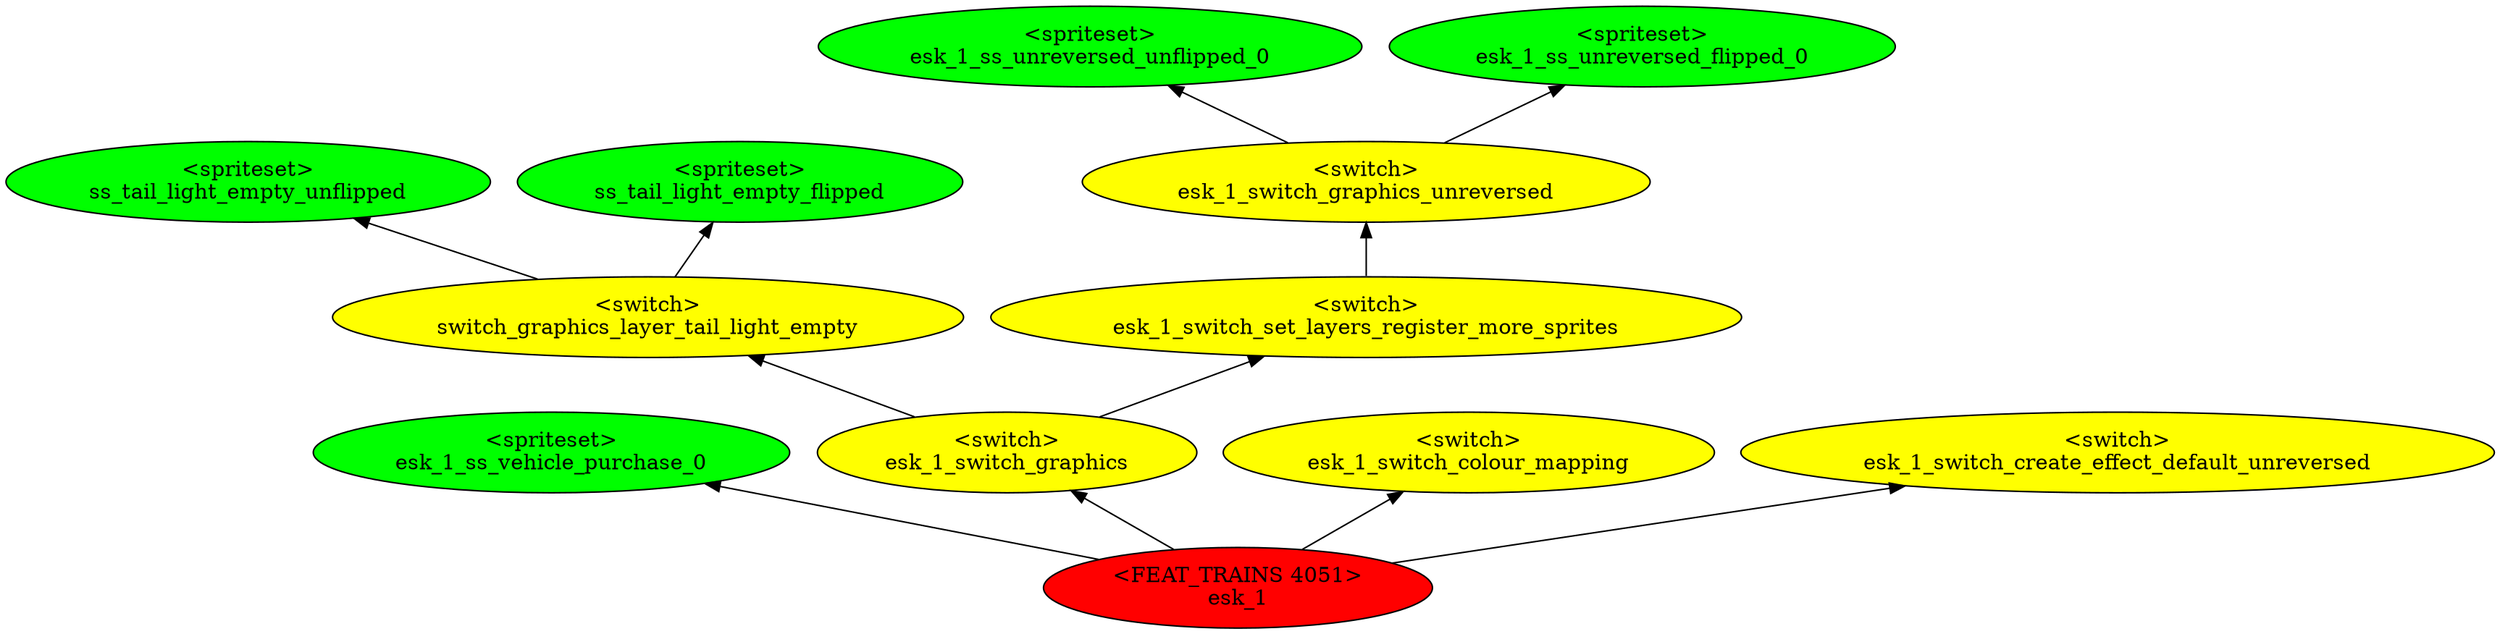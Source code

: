 digraph {
rankdir="BT"
ss_tail_light_empty_unflipped [fillcolor=green style="filled" label="<spriteset>\nss_tail_light_empty_unflipped"]
ss_tail_light_empty_flipped [fillcolor=green style="filled" label="<spriteset>\nss_tail_light_empty_flipped"]
switch_graphics_layer_tail_light_empty [fillcolor=yellow style="filled" label="<switch>\nswitch_graphics_layer_tail_light_empty"]
esk_1_ss_unreversed_unflipped_0 [fillcolor=green style="filled" label="<spriteset>\nesk_1_ss_unreversed_unflipped_0"]
esk_1_ss_unreversed_flipped_0 [fillcolor=green style="filled" label="<spriteset>\nesk_1_ss_unreversed_flipped_0"]
esk_1_switch_graphics_unreversed [fillcolor=yellow style="filled" label="<switch>\nesk_1_switch_graphics_unreversed"]
esk_1_ss_vehicle_purchase_0 [fillcolor=green style="filled" label="<spriteset>\nesk_1_ss_vehicle_purchase_0"]
esk_1_switch_set_layers_register_more_sprites [fillcolor=yellow style="filled" label="<switch>\nesk_1_switch_set_layers_register_more_sprites"]
esk_1_switch_graphics [fillcolor=yellow style="filled" label="<switch>\nesk_1_switch_graphics"]
esk_1_switch_colour_mapping [fillcolor=yellow style="filled" label="<switch>\nesk_1_switch_colour_mapping"]
esk_1_switch_create_effect_default_unreversed [fillcolor=yellow style="filled" label="<switch>\nesk_1_switch_create_effect_default_unreversed"]
esk_1 [fillcolor=red style="filled" label="<FEAT_TRAINS 4051>\nesk_1"]
esk_1_switch_graphics_unreversed->esk_1_ss_unreversed_unflipped_0
esk_1->esk_1_ss_vehicle_purchase_0
esk_1->esk_1_switch_create_effect_default_unreversed
esk_1->esk_1_switch_colour_mapping
switch_graphics_layer_tail_light_empty->ss_tail_light_empty_flipped
esk_1_switch_graphics_unreversed->esk_1_ss_unreversed_flipped_0
esk_1_switch_graphics->switch_graphics_layer_tail_light_empty
esk_1_switch_graphics->esk_1_switch_set_layers_register_more_sprites
esk_1->esk_1_switch_graphics
switch_graphics_layer_tail_light_empty->ss_tail_light_empty_unflipped
esk_1_switch_set_layers_register_more_sprites->esk_1_switch_graphics_unreversed
}
